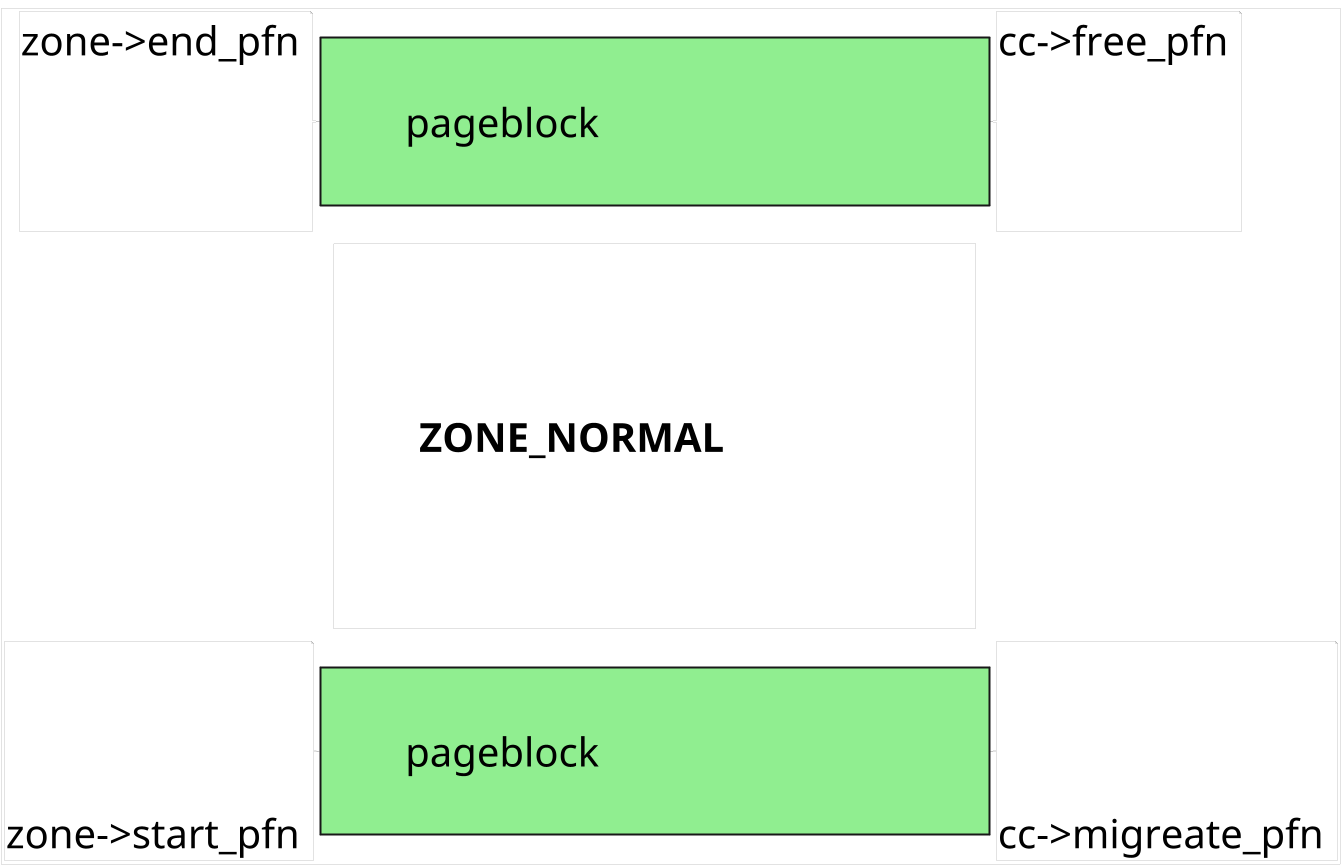 @startuml

scale 1/5
skinparam Component {
    FontSize 200
    BackgroundColor LightGreen
    BorderThickness 10
    Style rectangle
}

skinparam Rectangle {
    FontSize 200
    BackgroundColor transparent
    BorderThickness 0
}

skinparam Note {
    FontSize 200
    BackgroundColor transparent
    BorderThickness 0
}

rectangle {
    component "\n\tpageblock\t\t\t\t\t\n" as c1
    rectangle "\n\n\n\t**ZONE_NORMAL**\t\t\t\n\n\n" as c2
    component "\n\tpageblock\t\t\t\t\t\n" as c3

    note right of c1
    cc->free_pfn 



    end note

    note left of c1
    zone->end_pfn 



    end note

    note left of c3



    zone->start_pfn 
    end note

    note right of c3



    cc->migreate_pfn 
    end note

    c1-down[hidden]-c2
    c2-down[hidden]-c3
}

@enduml